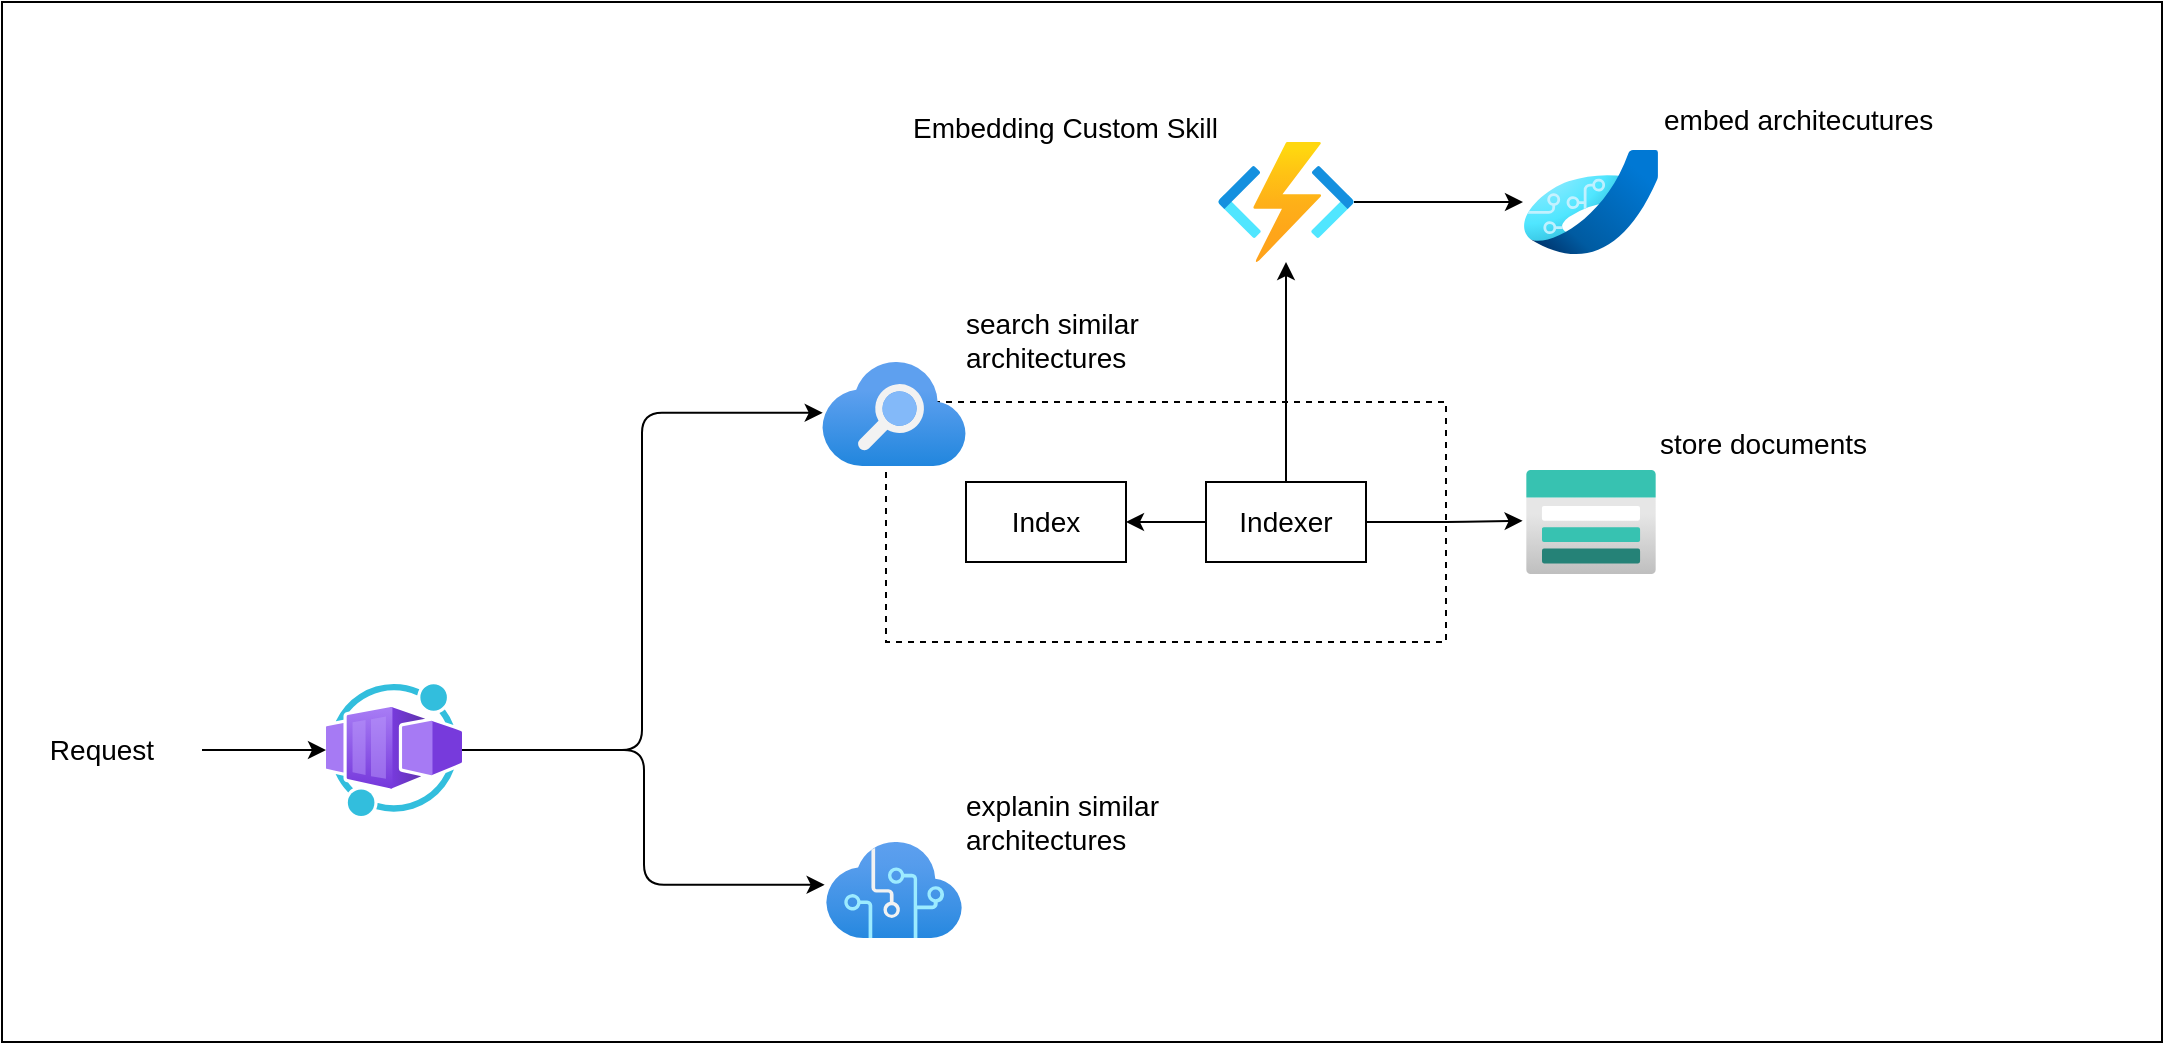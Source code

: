 <mxfile>
    <diagram id="31hxa-FI0dKbRcX7wDGP" name="Page-1">
        <mxGraphModel dx="1627" dy="1002" grid="1" gridSize="10" guides="1" tooltips="1" connect="1" arrows="1" fold="1" page="1" pageScale="1" pageWidth="1169" pageHeight="827" math="0" shadow="0">
            <root>
                <mxCell id="0"/>
                <mxCell id="1" parent="0"/>
                <mxCell id="29" value="" style="rounded=0;whiteSpace=wrap;html=1;strokeColor=default;fontSize=14;fillColor=default;" parent="1" vertex="1">
                    <mxGeometry x="40" y="40" width="1080" height="520" as="geometry"/>
                </mxCell>
                <mxCell id="20" style="edgeStyle=none;html=1;fontSize=14;" parent="1" source="2" edge="1" target="8">
                    <mxGeometry relative="1" as="geometry">
                        <mxPoint x="320" y="414" as="targetPoint"/>
                    </mxGeometry>
                </mxCell>
                <mxCell id="2" value="Request" style="text;html=1;strokeColor=none;fillColor=none;align=center;verticalAlign=middle;whiteSpace=wrap;rounded=0;fontSize=14;" parent="1" vertex="1">
                    <mxGeometry x="40" y="394" width="100" height="40" as="geometry"/>
                </mxCell>
                <mxCell id="21" style="edgeStyle=orthogonalEdgeStyle;html=1;fontSize=14;entryX=0.005;entryY=0.489;entryDx=0;entryDy=0;entryPerimeter=0;" parent="1" source="8" target="11" edge="1">
                    <mxGeometry relative="1" as="geometry">
                        <mxPoint x="382" y="370" as="targetPoint"/>
                    </mxGeometry>
                </mxCell>
                <mxCell id="25" style="edgeStyle=orthogonalEdgeStyle;html=1;entryX=-0.01;entryY=0.446;entryDx=0;entryDy=0;entryPerimeter=0;fontSize=14;" parent="1" source="8" target="10" edge="1">
                    <mxGeometry relative="1" as="geometry"/>
                </mxCell>
                <mxCell id="8" value="" style="aspect=fixed;html=1;points=[];align=center;image;fontSize=12;image=img/lib/azure2/other/Worker_Container_App.svg;strokeColor=default;" parent="1" vertex="1">
                    <mxGeometry x="202" y="381" width="68" height="66" as="geometry"/>
                </mxCell>
                <mxCell id="32" style="edgeStyle=none;html=1;" edge="1" parent="1" source="9" target="31">
                    <mxGeometry relative="1" as="geometry"/>
                </mxCell>
                <mxCell id="9" value="" style="aspect=fixed;html=1;points=[];align=center;image;fontSize=12;image=img/lib/azure2/compute/Function_Apps.svg;strokeColor=default;" parent="1" vertex="1">
                    <mxGeometry x="648" y="110" width="68" height="60" as="geometry"/>
                </mxCell>
                <mxCell id="10" value="" style="aspect=fixed;html=1;points=[];align=center;image;fontSize=12;image=img/lib/azure2/ai_machine_learning/Cognitive_Services.svg;strokeColor=default;" parent="1" vertex="1">
                    <mxGeometry x="452" y="460" width="68" height="48" as="geometry"/>
                </mxCell>
                <mxCell id="12" value="" style="aspect=fixed;html=1;points=[];align=center;image;fontSize=12;image=img/lib/azure2/storage/Storage_Accounts.svg;strokeColor=default;" parent="1" vertex="1">
                    <mxGeometry x="802" y="274" width="65" height="52" as="geometry"/>
                </mxCell>
                <mxCell id="13" value="Embedding Custom Skill" style="text;html=1;strokeColor=none;fillColor=none;align=right;verticalAlign=middle;whiteSpace=wrap;rounded=0;fontSize=14;" parent="1" vertex="1">
                    <mxGeometry x="480" y="92" width="170" height="22" as="geometry"/>
                </mxCell>
                <mxCell id="14" value="search similar architectures" style="text;html=1;strokeColor=none;fillColor=none;align=left;verticalAlign=middle;whiteSpace=wrap;rounded=0;fontSize=14;" parent="1" vertex="1">
                    <mxGeometry x="520" y="198" width="130" height="22" as="geometry"/>
                </mxCell>
                <mxCell id="15" value="store documents" style="text;html=1;strokeColor=none;fillColor=none;align=left;verticalAlign=middle;whiteSpace=wrap;rounded=0;fontSize=14;" parent="1" vertex="1">
                    <mxGeometry x="867" y="250" width="135" height="22" as="geometry"/>
                </mxCell>
                <mxCell id="16" value="explanin similar architectures" style="text;html=1;strokeColor=none;fillColor=none;align=left;verticalAlign=middle;whiteSpace=wrap;rounded=0;fontSize=14;" parent="1" vertex="1">
                    <mxGeometry x="520" y="439" width="130" height="21" as="geometry"/>
                </mxCell>
                <mxCell id="17" value="" style="rounded=0;whiteSpace=wrap;html=1;strokeColor=default;fontSize=14;dashed=1;fillColor=none;" parent="1" vertex="1">
                    <mxGeometry x="482" y="240" width="280" height="120" as="geometry"/>
                </mxCell>
                <mxCell id="22" style="edgeStyle=orthogonalEdgeStyle;html=1;entryX=-0.026;entryY=0.489;entryDx=0;entryDy=0;entryPerimeter=0;fontSize=14;" parent="1" source="18" target="12" edge="1">
                    <mxGeometry relative="1" as="geometry"/>
                </mxCell>
                <mxCell id="23" style="edgeStyle=orthogonalEdgeStyle;html=1;exitX=0;exitY=0.5;exitDx=0;exitDy=0;entryX=1;entryY=0.5;entryDx=0;entryDy=0;fontSize=14;" parent="1" source="18" target="19" edge="1">
                    <mxGeometry relative="1" as="geometry"/>
                </mxCell>
                <mxCell id="24" style="edgeStyle=orthogonalEdgeStyle;html=1;fontSize=14;" parent="1" source="18" target="9" edge="1">
                    <mxGeometry relative="1" as="geometry"/>
                </mxCell>
                <mxCell id="18" value="Indexer" style="rounded=0;whiteSpace=wrap;html=1;strokeColor=default;fontSize=14;fillColor=none;" parent="1" vertex="1">
                    <mxGeometry x="642" y="280" width="80" height="40" as="geometry"/>
                </mxCell>
                <mxCell id="19" value="Index" style="rounded=0;whiteSpace=wrap;html=1;strokeColor=default;fontSize=14;fillColor=none;" parent="1" vertex="1">
                    <mxGeometry x="522" y="280" width="80" height="40" as="geometry"/>
                </mxCell>
                <mxCell id="11" value="" style="aspect=fixed;html=1;points=[];align=center;image;fontSize=12;image=img/lib/azure2/app_services/Search_Services.svg;strokeColor=default;" parent="1" vertex="1">
                    <mxGeometry x="450" y="220" width="72" height="52" as="geometry"/>
                </mxCell>
                <mxCell id="31" value="" style="aspect=fixed;html=1;points=[];align=center;image;fontSize=12;image=img/lib/azure2/ai_machine_learning/Azure_Applied_AI.svg;" vertex="1" parent="1">
                    <mxGeometry x="800.5" y="114" width="68" height="52" as="geometry"/>
                </mxCell>
                <mxCell id="33" value="embed architecutures" style="text;html=1;strokeColor=none;fillColor=none;align=left;verticalAlign=middle;whiteSpace=wrap;rounded=0;fontSize=14;" vertex="1" parent="1">
                    <mxGeometry x="868.5" y="88" width="171.5" height="22" as="geometry"/>
                </mxCell>
            </root>
        </mxGraphModel>
    </diagram>
</mxfile>